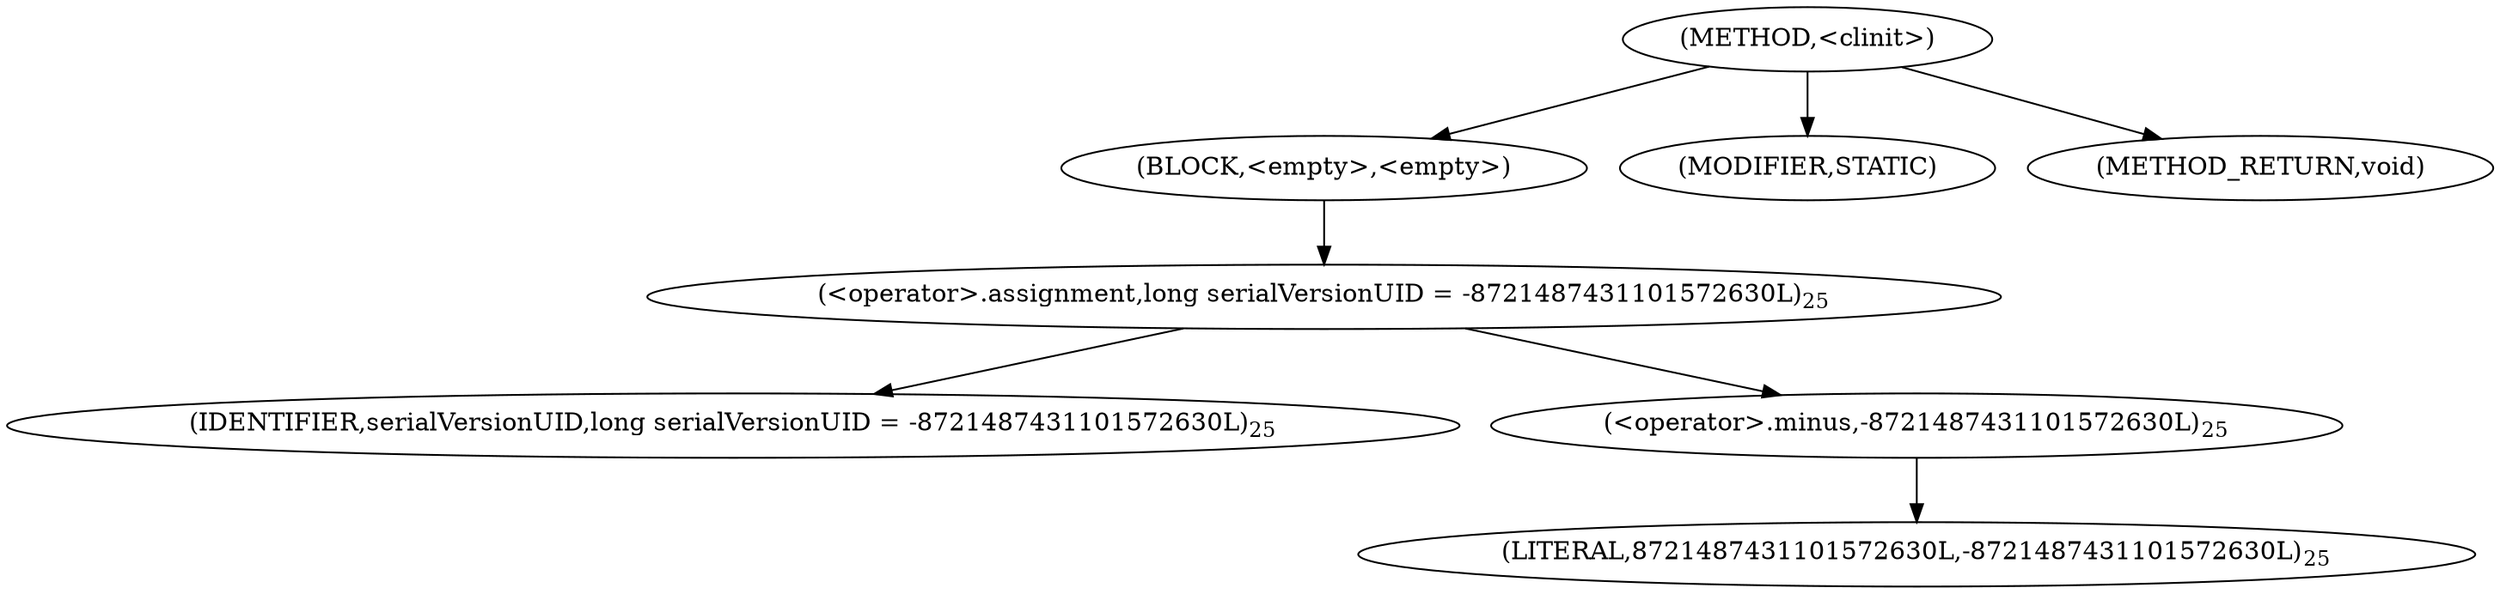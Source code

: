 digraph "&lt;clinit&gt;" {  
"41" [label = <(METHOD,&lt;clinit&gt;)> ]
"42" [label = <(BLOCK,&lt;empty&gt;,&lt;empty&gt;)> ]
"43" [label = <(&lt;operator&gt;.assignment,long serialVersionUID = -8721487431101572630L)<SUB>25</SUB>> ]
"44" [label = <(IDENTIFIER,serialVersionUID,long serialVersionUID = -8721487431101572630L)<SUB>25</SUB>> ]
"45" [label = <(&lt;operator&gt;.minus,-8721487431101572630L)<SUB>25</SUB>> ]
"46" [label = <(LITERAL,8721487431101572630L,-8721487431101572630L)<SUB>25</SUB>> ]
"47" [label = <(MODIFIER,STATIC)> ]
"48" [label = <(METHOD_RETURN,void)> ]
  "41" -> "42" 
  "41" -> "47" 
  "41" -> "48" 
  "42" -> "43" 
  "43" -> "44" 
  "43" -> "45" 
  "45" -> "46" 
}
